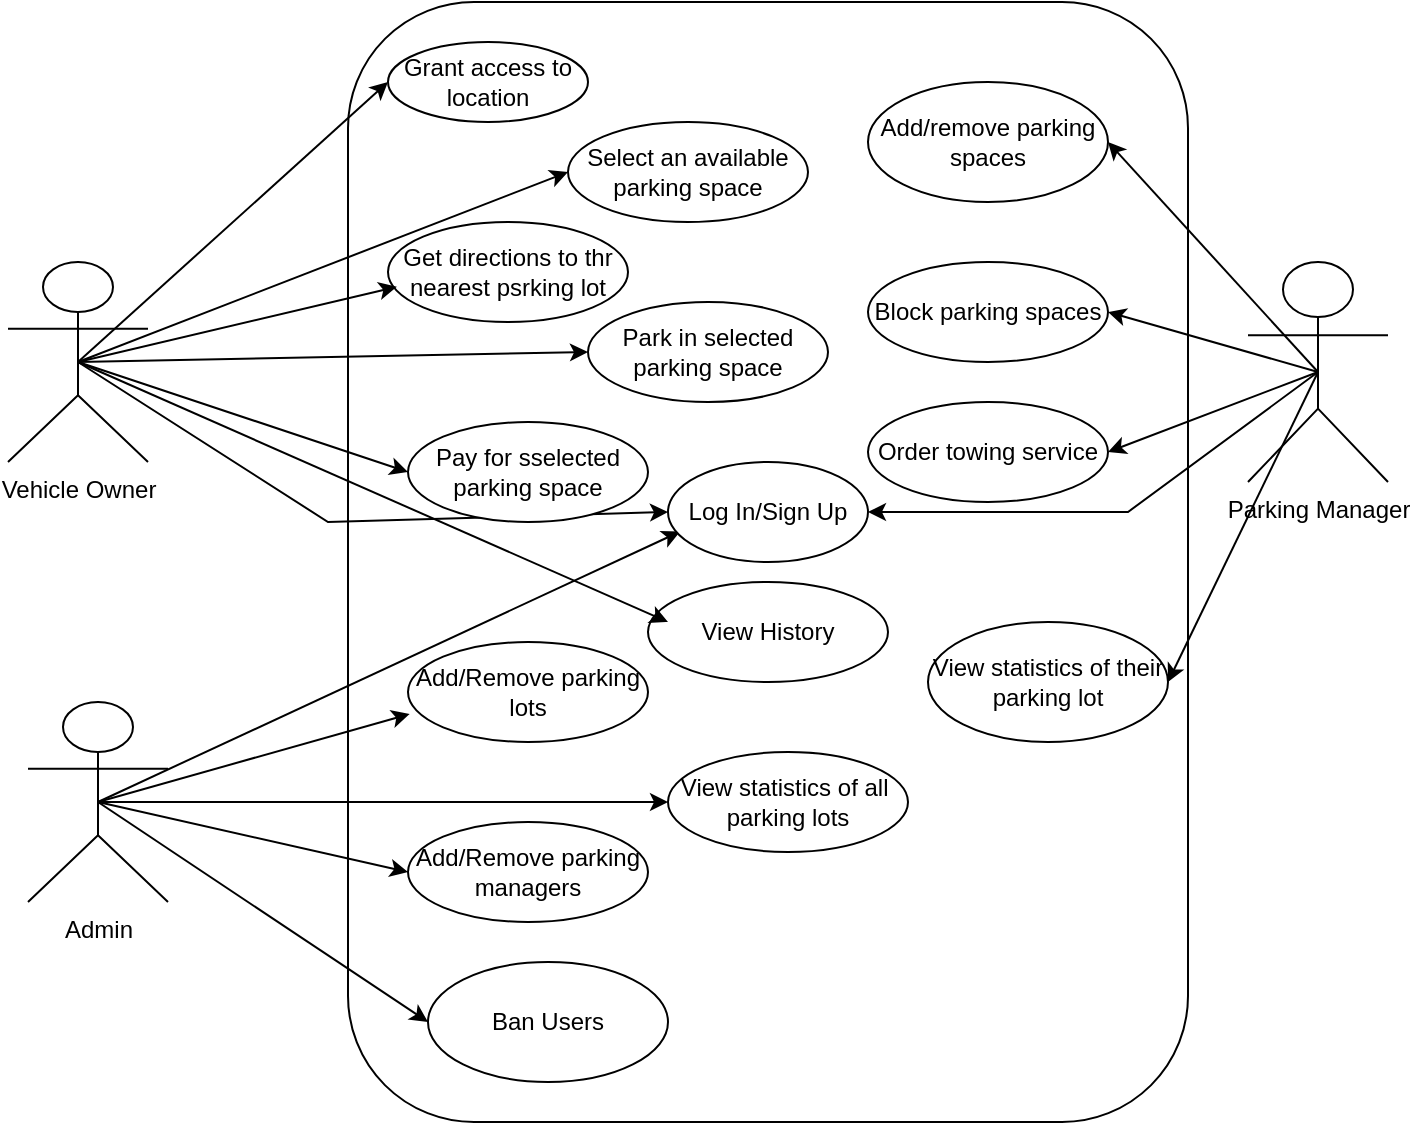 <mxfile version="24.2.5" type="device">
  <diagram name="Page-1" id="4Ndmw-logPdZSPS9MoNB">
    <mxGraphModel dx="1050" dy="621" grid="1" gridSize="10" guides="1" tooltips="1" connect="1" arrows="1" fold="1" page="1" pageScale="1" pageWidth="850" pageHeight="1100" math="0" shadow="0">
      <root>
        <mxCell id="0" />
        <mxCell id="1" parent="0" />
        <mxCell id="e80_2wr0B1dOKdNr4SLD-2" value="" style="rounded=1;whiteSpace=wrap;html=1;direction=south;" parent="1" vertex="1">
          <mxGeometry x="280" y="40" width="420" height="560" as="geometry" />
        </mxCell>
        <mxCell id="clfFaBZUKB0PFZcEj4ga-16" style="rounded=0;orthogonalLoop=1;jettySize=auto;html=1;exitX=0.5;exitY=0.5;exitDx=0;exitDy=0;exitPerimeter=0;entryX=0;entryY=0.5;entryDx=0;entryDy=0;" edge="1" parent="1" source="e80_2wr0B1dOKdNr4SLD-3" target="clfFaBZUKB0PFZcEj4ga-1">
          <mxGeometry relative="1" as="geometry" />
        </mxCell>
        <mxCell id="clfFaBZUKB0PFZcEj4ga-18" style="rounded=0;orthogonalLoop=1;jettySize=auto;html=1;exitX=0.5;exitY=0.5;exitDx=0;exitDy=0;exitPerimeter=0;entryX=0;entryY=0.5;entryDx=0;entryDy=0;" edge="1" parent="1" source="e80_2wr0B1dOKdNr4SLD-3" target="clfFaBZUKB0PFZcEj4ga-5">
          <mxGeometry relative="1" as="geometry" />
        </mxCell>
        <mxCell id="clfFaBZUKB0PFZcEj4ga-19" style="rounded=0;orthogonalLoop=1;jettySize=auto;html=1;exitX=0.5;exitY=0.5;exitDx=0;exitDy=0;exitPerimeter=0;entryX=0;entryY=0.5;entryDx=0;entryDy=0;" edge="1" parent="1" source="e80_2wr0B1dOKdNr4SLD-3" target="clfFaBZUKB0PFZcEj4ga-6">
          <mxGeometry relative="1" as="geometry" />
        </mxCell>
        <mxCell id="clfFaBZUKB0PFZcEj4ga-23" style="rounded=0;orthogonalLoop=1;jettySize=auto;html=1;exitX=0.5;exitY=0.5;exitDx=0;exitDy=0;exitPerimeter=0;entryX=0;entryY=0.5;entryDx=0;entryDy=0;" edge="1" parent="1" source="e80_2wr0B1dOKdNr4SLD-3" target="clfFaBZUKB0PFZcEj4ga-4">
          <mxGeometry relative="1" as="geometry" />
        </mxCell>
        <mxCell id="clfFaBZUKB0PFZcEj4ga-33" style="rounded=0;orthogonalLoop=1;jettySize=auto;html=1;exitX=0.5;exitY=0.5;exitDx=0;exitDy=0;exitPerimeter=0;entryX=0;entryY=0.5;entryDx=0;entryDy=0;" edge="1" parent="1" source="e80_2wr0B1dOKdNr4SLD-3" target="clfFaBZUKB0PFZcEj4ga-32">
          <mxGeometry relative="1" as="geometry">
            <Array as="points">
              <mxPoint x="270" y="300" />
            </Array>
          </mxGeometry>
        </mxCell>
        <mxCell id="e80_2wr0B1dOKdNr4SLD-3" value="Vehicle Owner" style="shape=umlActor;verticalLabelPosition=bottom;verticalAlign=top;html=1;outlineConnect=0;" parent="1" vertex="1">
          <mxGeometry x="110" y="170" width="70" height="100" as="geometry" />
        </mxCell>
        <mxCell id="clfFaBZUKB0PFZcEj4ga-28" style="rounded=0;orthogonalLoop=1;jettySize=auto;html=1;exitX=0.5;exitY=0.5;exitDx=0;exitDy=0;exitPerimeter=0;entryX=1;entryY=0.5;entryDx=0;entryDy=0;" edge="1" parent="1" source="e80_2wr0B1dOKdNr4SLD-4" target="clfFaBZUKB0PFZcEj4ga-7">
          <mxGeometry relative="1" as="geometry" />
        </mxCell>
        <mxCell id="clfFaBZUKB0PFZcEj4ga-29" style="rounded=0;orthogonalLoop=1;jettySize=auto;html=1;exitX=0.5;exitY=0.5;exitDx=0;exitDy=0;exitPerimeter=0;entryX=1;entryY=0.5;entryDx=0;entryDy=0;" edge="1" parent="1" source="e80_2wr0B1dOKdNr4SLD-4" target="clfFaBZUKB0PFZcEj4ga-8">
          <mxGeometry relative="1" as="geometry" />
        </mxCell>
        <mxCell id="clfFaBZUKB0PFZcEj4ga-30" style="rounded=0;orthogonalLoop=1;jettySize=auto;html=1;exitX=0.5;exitY=0.5;exitDx=0;exitDy=0;exitPerimeter=0;entryX=1;entryY=0.5;entryDx=0;entryDy=0;" edge="1" parent="1" source="e80_2wr0B1dOKdNr4SLD-4" target="clfFaBZUKB0PFZcEj4ga-9">
          <mxGeometry relative="1" as="geometry" />
        </mxCell>
        <mxCell id="clfFaBZUKB0PFZcEj4ga-31" style="rounded=0;orthogonalLoop=1;jettySize=auto;html=1;exitX=0.5;exitY=0.5;exitDx=0;exitDy=0;exitPerimeter=0;entryX=1;entryY=0.5;entryDx=0;entryDy=0;" edge="1" parent="1" source="e80_2wr0B1dOKdNr4SLD-4" target="clfFaBZUKB0PFZcEj4ga-15">
          <mxGeometry relative="1" as="geometry" />
        </mxCell>
        <mxCell id="clfFaBZUKB0PFZcEj4ga-36" style="rounded=0;orthogonalLoop=1;jettySize=auto;html=1;exitX=0.5;exitY=0.5;exitDx=0;exitDy=0;exitPerimeter=0;entryX=1;entryY=0.5;entryDx=0;entryDy=0;" edge="1" parent="1" source="e80_2wr0B1dOKdNr4SLD-4" target="clfFaBZUKB0PFZcEj4ga-32">
          <mxGeometry relative="1" as="geometry">
            <Array as="points">
              <mxPoint x="670" y="295" />
            </Array>
          </mxGeometry>
        </mxCell>
        <mxCell id="e80_2wr0B1dOKdNr4SLD-4" value="Parking Manager" style="shape=umlActor;verticalLabelPosition=bottom;verticalAlign=top;html=1;outlineConnect=0;" parent="1" vertex="1">
          <mxGeometry x="730" y="170" width="70" height="110" as="geometry" />
        </mxCell>
        <mxCell id="clfFaBZUKB0PFZcEj4ga-25" style="rounded=0;orthogonalLoop=1;jettySize=auto;html=1;exitX=0.5;exitY=0.5;exitDx=0;exitDy=0;exitPerimeter=0;entryX=0;entryY=0.5;entryDx=0;entryDy=0;" edge="1" parent="1" source="e80_2wr0B1dOKdNr4SLD-10" target="clfFaBZUKB0PFZcEj4ga-11">
          <mxGeometry relative="1" as="geometry" />
        </mxCell>
        <mxCell id="clfFaBZUKB0PFZcEj4ga-26" style="rounded=0;orthogonalLoop=1;jettySize=auto;html=1;exitX=0.5;exitY=0.5;exitDx=0;exitDy=0;exitPerimeter=0;entryX=0;entryY=0.5;entryDx=0;entryDy=0;" edge="1" parent="1" source="e80_2wr0B1dOKdNr4SLD-10" target="clfFaBZUKB0PFZcEj4ga-12">
          <mxGeometry relative="1" as="geometry" />
        </mxCell>
        <mxCell id="clfFaBZUKB0PFZcEj4ga-27" style="edgeStyle=orthogonalEdgeStyle;rounded=0;orthogonalLoop=1;jettySize=auto;html=1;exitX=0.5;exitY=0.5;exitDx=0;exitDy=0;exitPerimeter=0;entryX=0;entryY=0.5;entryDx=0;entryDy=0;" edge="1" parent="1" source="e80_2wr0B1dOKdNr4SLD-10" target="clfFaBZUKB0PFZcEj4ga-13">
          <mxGeometry relative="1" as="geometry" />
        </mxCell>
        <mxCell id="clfFaBZUKB0PFZcEj4ga-37" style="rounded=0;orthogonalLoop=1;jettySize=auto;html=1;exitX=0.5;exitY=0.5;exitDx=0;exitDy=0;exitPerimeter=0;entryX=0.06;entryY=0.696;entryDx=0;entryDy=0;entryPerimeter=0;" edge="1" parent="1" source="e80_2wr0B1dOKdNr4SLD-10" target="clfFaBZUKB0PFZcEj4ga-32">
          <mxGeometry relative="1" as="geometry" />
        </mxCell>
        <mxCell id="e80_2wr0B1dOKdNr4SLD-10" value="Admin" style="shape=umlActor;verticalLabelPosition=bottom;verticalAlign=top;html=1;outlineConnect=0;" parent="1" vertex="1">
          <mxGeometry x="120" y="390" width="70" height="100" as="geometry" />
        </mxCell>
        <mxCell id="clfFaBZUKB0PFZcEj4ga-1" value="Grant access to location" style="ellipse;whiteSpace=wrap;html=1;" vertex="1" parent="1">
          <mxGeometry x="300" y="60" width="100" height="40" as="geometry" />
        </mxCell>
        <mxCell id="clfFaBZUKB0PFZcEj4ga-2" value="Get directions to thr nearest psrking lot" style="ellipse;whiteSpace=wrap;html=1;" vertex="1" parent="1">
          <mxGeometry x="300" y="150" width="120" height="50" as="geometry" />
        </mxCell>
        <mxCell id="clfFaBZUKB0PFZcEj4ga-4" value="Select an available parking space" style="ellipse;whiteSpace=wrap;html=1;" vertex="1" parent="1">
          <mxGeometry x="390" y="100" width="120" height="50" as="geometry" />
        </mxCell>
        <mxCell id="clfFaBZUKB0PFZcEj4ga-5" value="Park in selected parking space" style="ellipse;whiteSpace=wrap;html=1;" vertex="1" parent="1">
          <mxGeometry x="400" y="190" width="120" height="50" as="geometry" />
        </mxCell>
        <mxCell id="clfFaBZUKB0PFZcEj4ga-6" value="Pay for sselected parking space" style="ellipse;whiteSpace=wrap;html=1;" vertex="1" parent="1">
          <mxGeometry x="310" y="250" width="120" height="50" as="geometry" />
        </mxCell>
        <mxCell id="clfFaBZUKB0PFZcEj4ga-7" value="Add/remove parking spaces" style="ellipse;whiteSpace=wrap;html=1;" vertex="1" parent="1">
          <mxGeometry x="540" y="80" width="120" height="60" as="geometry" />
        </mxCell>
        <mxCell id="clfFaBZUKB0PFZcEj4ga-8" value="Block parking spaces" style="ellipse;whiteSpace=wrap;html=1;" vertex="1" parent="1">
          <mxGeometry x="540" y="170" width="120" height="50" as="geometry" />
        </mxCell>
        <mxCell id="clfFaBZUKB0PFZcEj4ga-9" value="Order towing service" style="ellipse;whiteSpace=wrap;html=1;" vertex="1" parent="1">
          <mxGeometry x="540" y="240" width="120" height="50" as="geometry" />
        </mxCell>
        <mxCell id="clfFaBZUKB0PFZcEj4ga-10" value="Add/Remove parking lots" style="ellipse;whiteSpace=wrap;html=1;" vertex="1" parent="1">
          <mxGeometry x="310" y="360" width="120" height="50" as="geometry" />
        </mxCell>
        <mxCell id="clfFaBZUKB0PFZcEj4ga-11" value="Add/Remove parking managers" style="ellipse;whiteSpace=wrap;html=1;" vertex="1" parent="1">
          <mxGeometry x="310" y="450" width="120" height="50" as="geometry" />
        </mxCell>
        <mxCell id="clfFaBZUKB0PFZcEj4ga-12" value="Ban Users" style="ellipse;whiteSpace=wrap;html=1;" vertex="1" parent="1">
          <mxGeometry x="320" y="520" width="120" height="60" as="geometry" />
        </mxCell>
        <mxCell id="clfFaBZUKB0PFZcEj4ga-13" value="View statistics of all&amp;nbsp; parking lots" style="ellipse;whiteSpace=wrap;html=1;" vertex="1" parent="1">
          <mxGeometry x="440" y="415" width="120" height="50" as="geometry" />
        </mxCell>
        <mxCell id="clfFaBZUKB0PFZcEj4ga-14" value="View History" style="ellipse;whiteSpace=wrap;html=1;" vertex="1" parent="1">
          <mxGeometry x="430" y="330" width="120" height="50" as="geometry" />
        </mxCell>
        <mxCell id="clfFaBZUKB0PFZcEj4ga-15" value="View statistics of their parking lot" style="ellipse;whiteSpace=wrap;html=1;" vertex="1" parent="1">
          <mxGeometry x="570" y="350" width="120" height="60" as="geometry" />
        </mxCell>
        <mxCell id="clfFaBZUKB0PFZcEj4ga-17" style="rounded=0;orthogonalLoop=1;jettySize=auto;html=1;exitX=0.5;exitY=0.5;exitDx=0;exitDy=0;exitPerimeter=0;entryX=0.037;entryY=0.648;entryDx=0;entryDy=0;entryPerimeter=0;" edge="1" parent="1" source="e80_2wr0B1dOKdNr4SLD-3" target="clfFaBZUKB0PFZcEj4ga-2">
          <mxGeometry relative="1" as="geometry" />
        </mxCell>
        <mxCell id="clfFaBZUKB0PFZcEj4ga-22" style="rounded=0;orthogonalLoop=1;jettySize=auto;html=1;exitX=0.5;exitY=0.5;exitDx=0;exitDy=0;exitPerimeter=0;" edge="1" parent="1" source="e80_2wr0B1dOKdNr4SLD-3">
          <mxGeometry relative="1" as="geometry">
            <mxPoint x="440" y="350" as="targetPoint" />
          </mxGeometry>
        </mxCell>
        <mxCell id="clfFaBZUKB0PFZcEj4ga-24" style="rounded=0;orthogonalLoop=1;jettySize=auto;html=1;exitX=0.5;exitY=0.5;exitDx=0;exitDy=0;exitPerimeter=0;entryX=0.007;entryY=0.72;entryDx=0;entryDy=0;entryPerimeter=0;" edge="1" parent="1" source="e80_2wr0B1dOKdNr4SLD-10" target="clfFaBZUKB0PFZcEj4ga-10">
          <mxGeometry relative="1" as="geometry" />
        </mxCell>
        <mxCell id="clfFaBZUKB0PFZcEj4ga-32" value="Log In/Sign Up" style="ellipse;whiteSpace=wrap;html=1;" vertex="1" parent="1">
          <mxGeometry x="440" y="270" width="100" height="50" as="geometry" />
        </mxCell>
      </root>
    </mxGraphModel>
  </diagram>
</mxfile>
